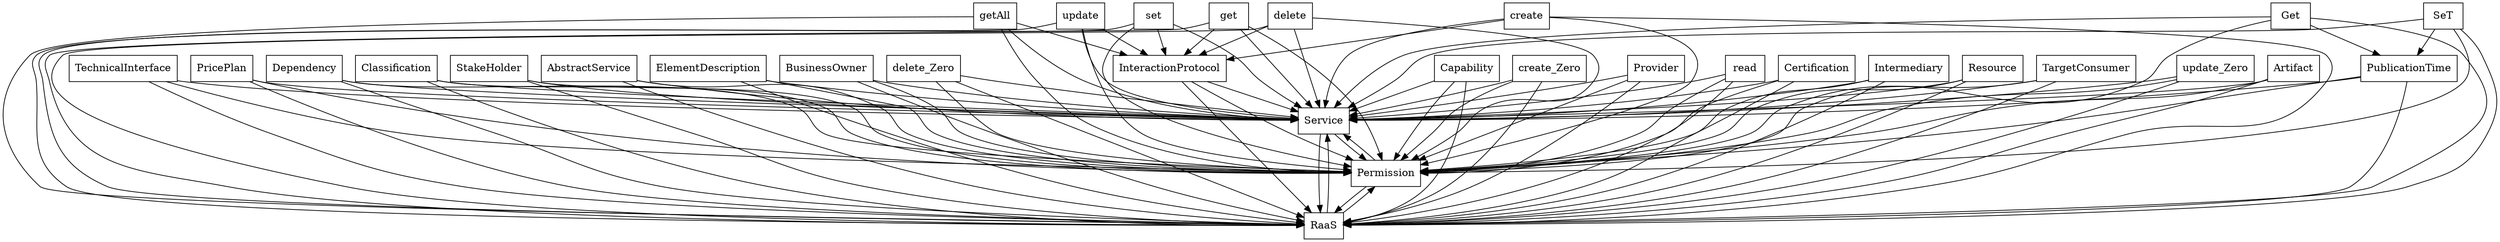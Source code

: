 digraph{
graph [rankdir=TB];
node [shape=box];
edge [arrowhead=normal];
0[label="update",]
1[label="StakeHolder",]
2[label="Service",]
3[label="PublicationTime",]
4[label="ElementDescription",]
5[label="set",]
6[label="BusinessOwner",]
7[label="delete_Zero",]
8[label="InteractionProtocol",]
9[label="TechnicalInterface",]
10[label="PricePlan",]
11[label="Dependency",]
12[label="Classification",]
13[label="AbstractService",]
14[label="delete",]
15[label="getAll",]
16[label="read",]
17[label="Certification",]
18[label="Intermediary",]
19[label="Resource",]
20[label="Permission",]
21[label="get",]
22[label="TargetConsumer",]
23[label="update_Zero",]
24[label="create",]
25[label="Artifact",]
26[label="Capability",]
27[label="create_Zero",]
28[label="Get",]
29[label="RaaS",]
30[label="Provider",]
31[label="SeT",]
0->2[label="",]
0->8[label="",]
0->20[label="",]
0->29[label="",]
1->2[label="",]
1->20[label="",]
1->29[label="",]
2->20[label="",]
2->29[label="",]
3->2[label="",]
3->20[label="",]
3->29[label="",]
4->2[label="",]
4->20[label="",]
4->29[label="",]
5->2[label="",]
5->8[label="",]
5->20[label="",]
5->29[label="",]
6->2[label="",]
6->20[label="",]
6->29[label="",]
7->2[label="",]
7->20[label="",]
7->29[label="",]
8->2[label="",]
8->20[label="",]
8->29[label="",]
9->2[label="",]
9->20[label="",]
9->29[label="",]
10->2[label="",]
10->20[label="",]
10->29[label="",]
11->2[label="",]
11->20[label="",]
11->29[label="",]
12->2[label="",]
12->20[label="",]
12->29[label="",]
13->2[label="",]
13->20[label="",]
13->29[label="",]
14->2[label="",]
14->8[label="",]
14->20[label="",]
14->29[label="",]
15->2[label="",]
15->8[label="",]
15->20[label="",]
15->29[label="",]
16->2[label="",]
16->20[label="",]
16->29[label="",]
17->2[label="",]
17->20[label="",]
17->29[label="",]
18->2[label="",]
18->20[label="",]
18->29[label="",]
19->2[label="",]
19->20[label="",]
19->29[label="",]
20->2[label="",]
20->29[label="",]
21->2[label="",]
21->8[label="",]
21->20[label="",]
21->29[label="",]
22->2[label="",]
22->20[label="",]
22->29[label="",]
23->2[label="",]
23->20[label="",]
23->29[label="",]
24->2[label="",]
24->8[label="",]
24->20[label="",]
24->29[label="",]
25->2[label="",]
25->20[label="",]
25->29[label="",]
26->2[label="",]
26->20[label="",]
26->29[label="",]
27->2[label="",]
27->20[label="",]
27->29[label="",]
28->2[label="",]
28->3[label="",]
28->20[label="",]
28->29[label="",]
29->2[label="",]
29->20[label="",]
30->2[label="",]
30->20[label="",]
30->29[label="",]
31->2[label="",]
31->3[label="",]
31->20[label="",]
31->29[label="",]
}
